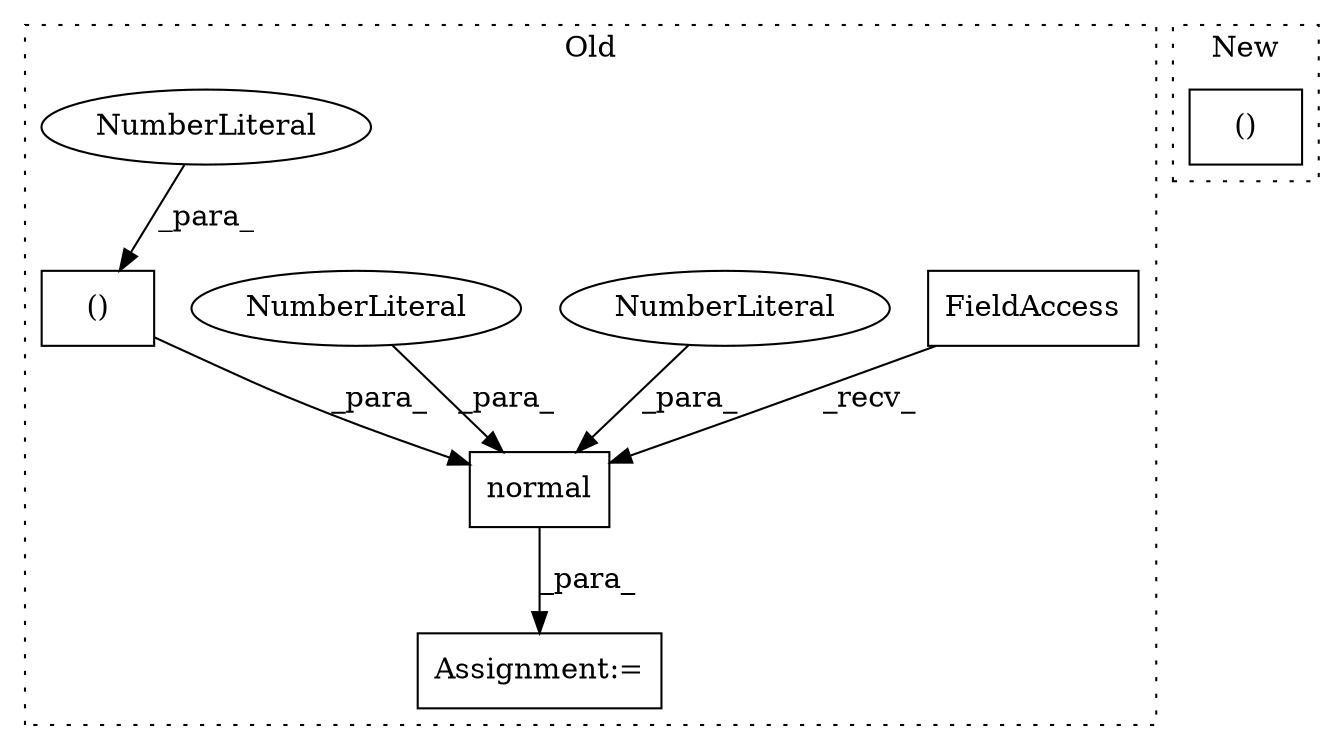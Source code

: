 digraph G {
subgraph cluster0 {
1 [label="normal" a="32" s="5411,5455" l="7,2" shape="box"];
3 [label="FieldAccess" a="22" s="5398" l="12" shape="box"];
4 [label="Assignment:=" a="7" s="5381" l="1" shape="box"];
5 [label="NumberLiteral" a="34" s="5418" l="1" shape="ellipse"];
6 [label="NumberLiteral" a="34" s="5420" l="1" shape="ellipse"];
7 [label="()" a="106" s="5427" l="28" shape="box"];
8 [label="NumberLiteral" a="34" s="5427" l="1" shape="ellipse"];
label = "Old";
style="dotted";
}
subgraph cluster1 {
2 [label="()" a="106" s="5178" l="17" shape="box"];
label = "New";
style="dotted";
}
1 -> 4 [label="_para_"];
3 -> 1 [label="_recv_"];
5 -> 1 [label="_para_"];
6 -> 1 [label="_para_"];
7 -> 1 [label="_para_"];
8 -> 7 [label="_para_"];
}